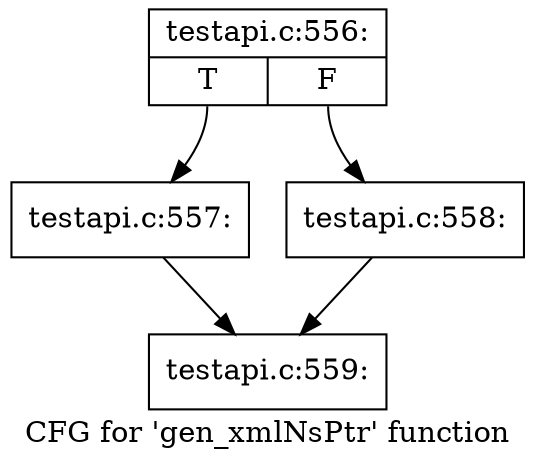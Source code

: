 digraph "CFG for 'gen_xmlNsPtr' function" {
	label="CFG for 'gen_xmlNsPtr' function";

	Node0x4b5c830 [shape=record,label="{testapi.c:556:|{<s0>T|<s1>F}}"];
	Node0x4b5c830:s0 -> Node0x4b61730;
	Node0x4b5c830:s1 -> Node0x4b613d0;
	Node0x4b61730 [shape=record,label="{testapi.c:557:}"];
	Node0x4b61730 -> Node0x4b578f0;
	Node0x4b613d0 [shape=record,label="{testapi.c:558:}"];
	Node0x4b613d0 -> Node0x4b578f0;
	Node0x4b578f0 [shape=record,label="{testapi.c:559:}"];
}
